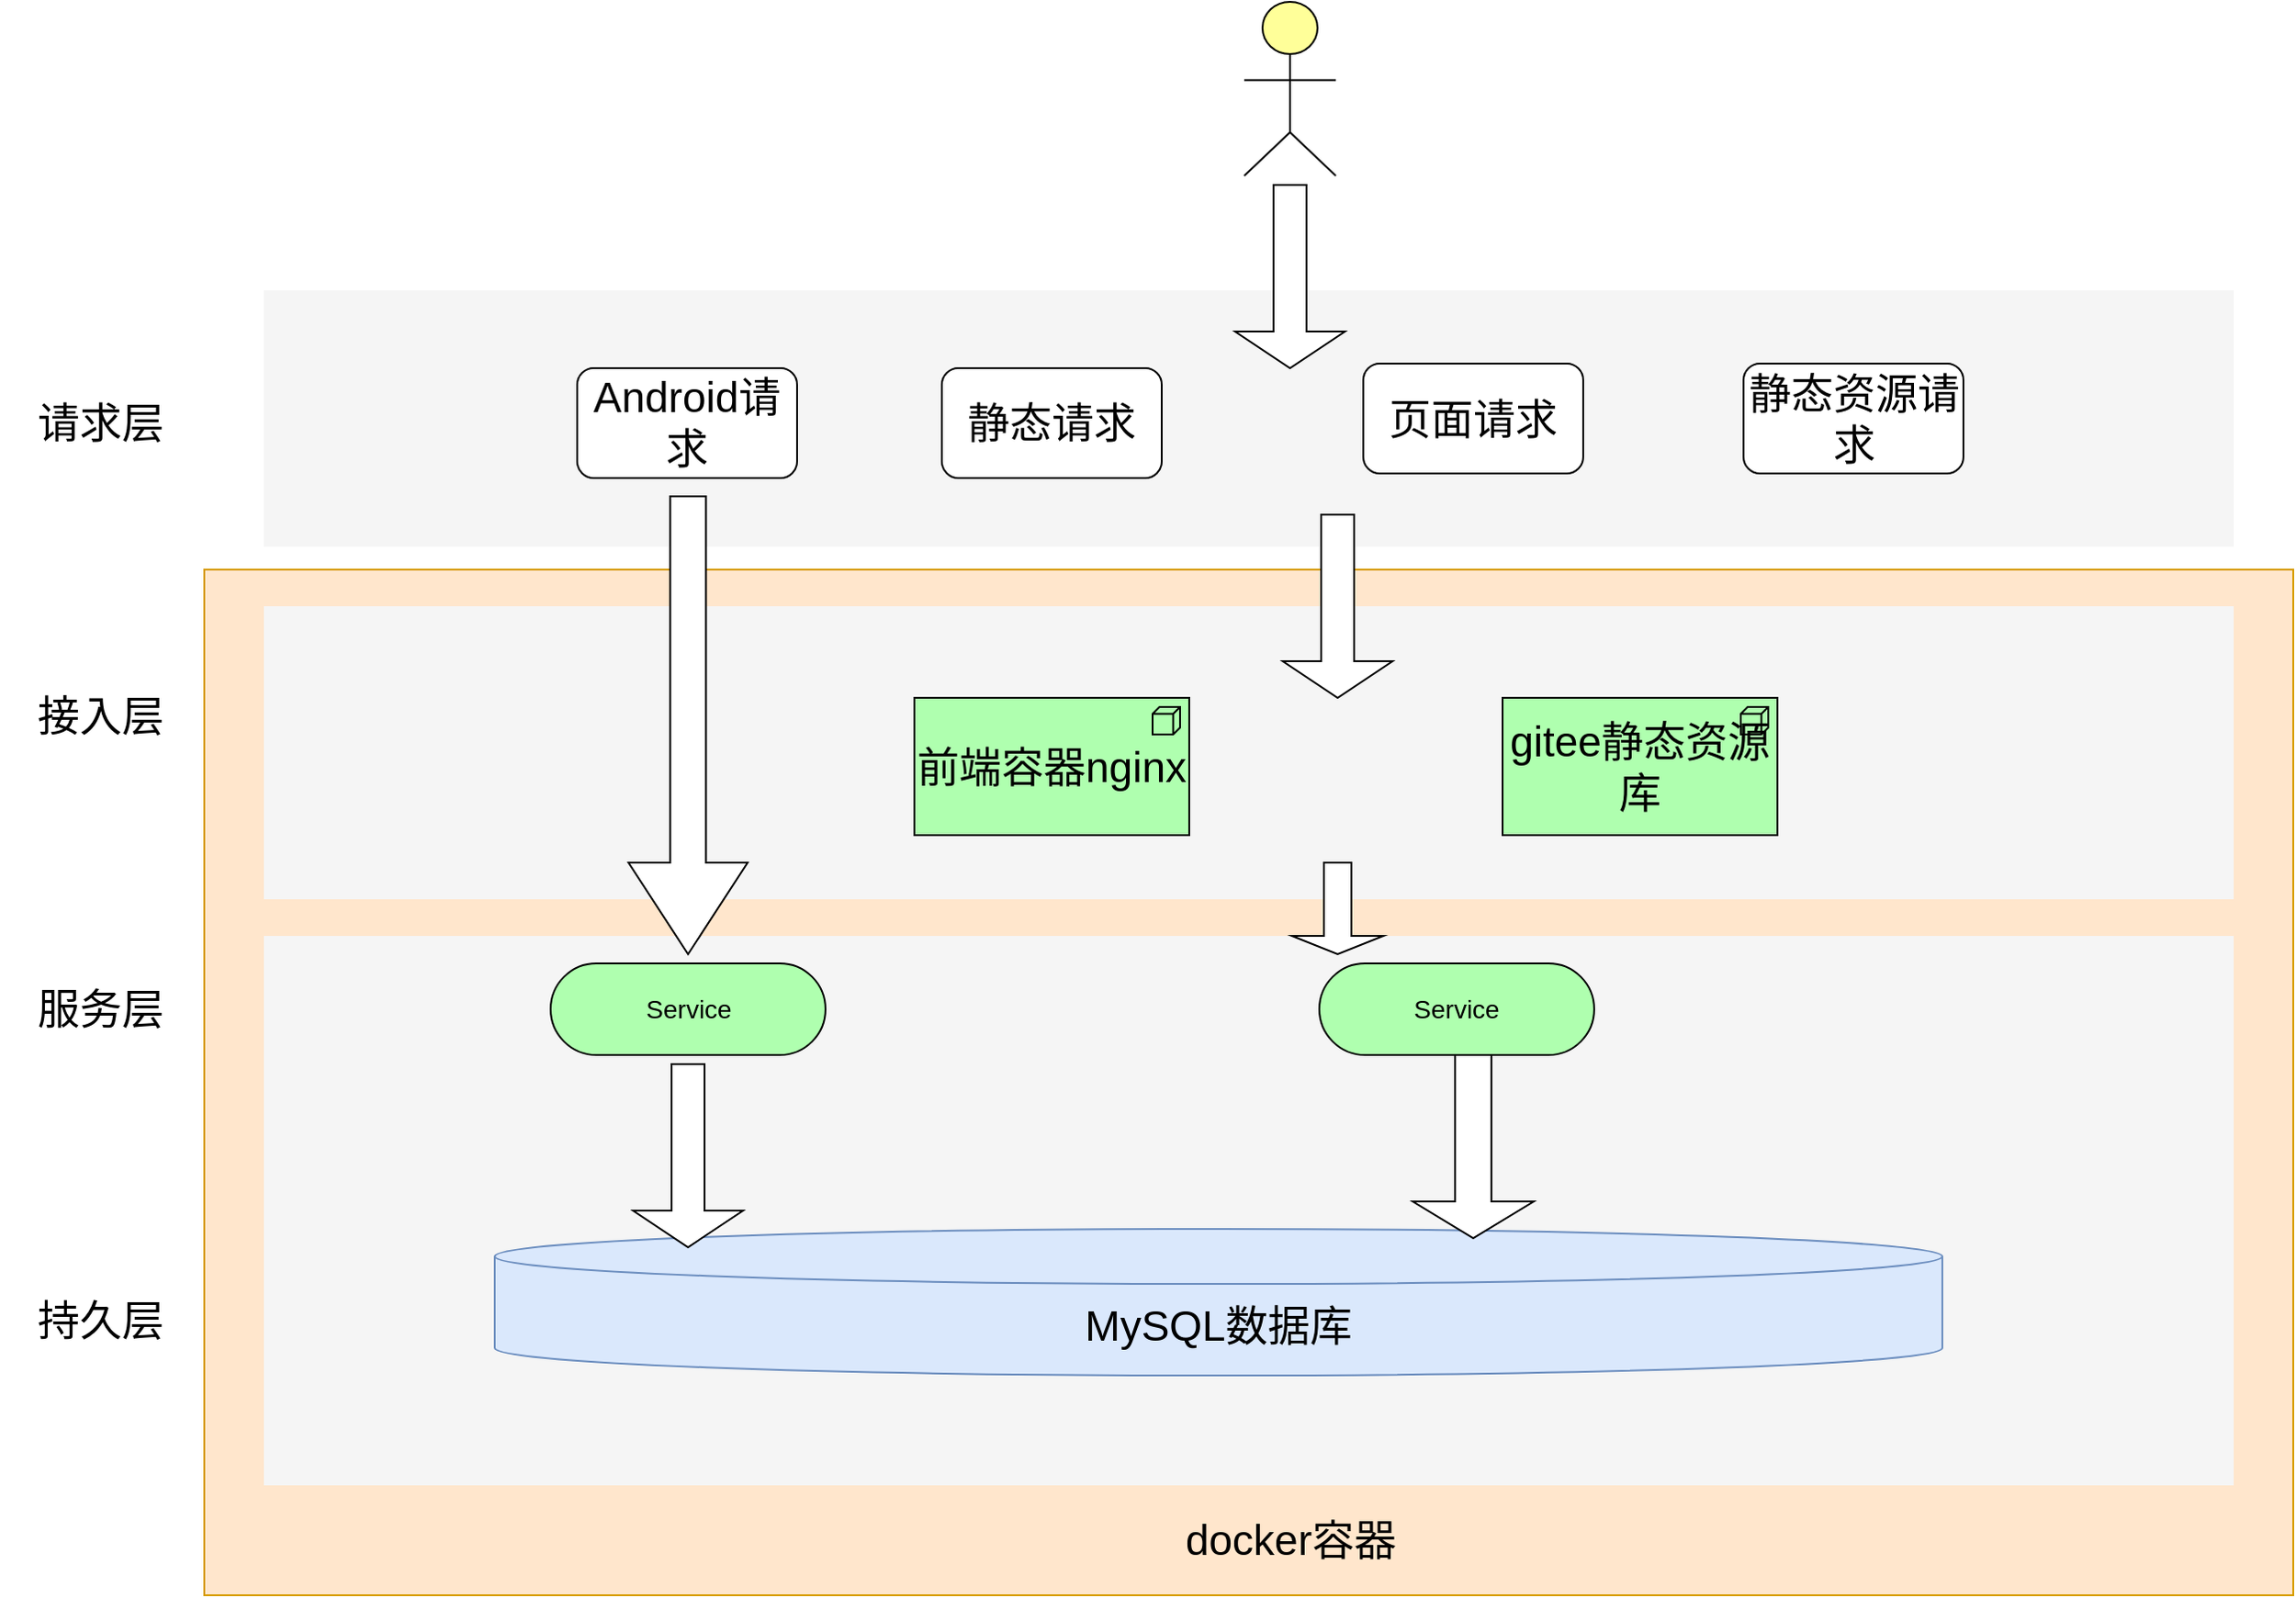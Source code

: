 <mxfile version="15.0.6" type="github">
  <diagram id="6I0OCvxSQrVGMHxT2VVA" name="Page-1">
    <mxGraphModel dx="1483" dy="947" grid="0" gridSize="10" guides="1" tooltips="1" connect="1" arrows="1" fold="1" page="0" pageScale="1" pageWidth="850" pageHeight="1100" math="0" shadow="0">
      <root>
        <mxCell id="0" />
        <mxCell id="1" parent="0" />
        <mxCell id="C_VwkHPd_0pC2DsPMbkn-27" value="" style="rounded=0;whiteSpace=wrap;html=1;shadow=0;glass=0;sketch=0;fontSize=23;fillColor=#ffe6cc;strokeColor=#d79b00;" vertex="1" parent="1">
          <mxGeometry x="161.5" y="480" width="1140" height="560" as="geometry" />
        </mxCell>
        <mxCell id="dKdSaXE48SgPbhcamS2K-30" value="" style="whiteSpace=wrap;html=1;strokeColor=none;strokeWidth=1;fillColor=#f5f5f5;fontSize=14;" parent="1" vertex="1">
          <mxGeometry x="194" y="680" width="1075" height="300" as="geometry" />
        </mxCell>
        <mxCell id="dKdSaXE48SgPbhcamS2K-31" value="" style="whiteSpace=wrap;html=1;strokeColor=none;strokeWidth=1;fillColor=#f5f5f5;fontSize=14;" parent="1" vertex="1">
          <mxGeometry x="194" y="500" width="1075" height="160" as="geometry" />
        </mxCell>
        <mxCell id="dKdSaXE48SgPbhcamS2K-32" value="" style="whiteSpace=wrap;html=1;strokeColor=none;strokeWidth=1;fillColor=#f5f5f5;fontSize=14;" parent="1" vertex="1">
          <mxGeometry x="194" y="327.5" width="1075" height="140" as="geometry" />
        </mxCell>
        <mxCell id="dKdSaXE48SgPbhcamS2K-40" value="Service" style="html=1;whiteSpace=wrap;fillColor=#AFFFAF;shape=mxgraph.archimate3.service;fontSize=14;" parent="1" vertex="1">
          <mxGeometry x="350.5" y="695" width="150" height="50" as="geometry" />
        </mxCell>
        <mxCell id="dKdSaXE48SgPbhcamS2K-45" value="Service" style="html=1;whiteSpace=wrap;fillColor=#AFFFAF;shape=mxgraph.archimate3.service;fontSize=14;" parent="1" vertex="1">
          <mxGeometry x="770" y="695" width="150" height="50" as="geometry" />
        </mxCell>
        <mxCell id="dKdSaXE48SgPbhcamS2K-62" value="" style="html=1;whiteSpace=wrap;fillColor=#ffff99;shape=mxgraph.archimate3.actor;fontSize=14;" parent="1" vertex="1">
          <mxGeometry x="729" y="170" width="50" height="95" as="geometry" />
        </mxCell>
        <mxCell id="C_VwkHPd_0pC2DsPMbkn-2" value="请求层" style="text;html=1;strokeColor=none;fillColor=none;align=center;verticalAlign=middle;whiteSpace=wrap;rounded=0;shadow=0;glass=0;sketch=0;fontSize=23;fontStyle=0" vertex="1" parent="1">
          <mxGeometry x="50" y="390" width="110" height="20" as="geometry" />
        </mxCell>
        <mxCell id="C_VwkHPd_0pC2DsPMbkn-3" value="接入层" style="text;html=1;strokeColor=none;fillColor=none;align=center;verticalAlign=middle;whiteSpace=wrap;rounded=0;shadow=0;glass=0;sketch=0;fontSize=23;" vertex="1" parent="1">
          <mxGeometry x="55" y="550" width="100" height="20" as="geometry" />
        </mxCell>
        <mxCell id="C_VwkHPd_0pC2DsPMbkn-4" value="服务层" style="text;html=1;strokeColor=none;fillColor=none;align=center;verticalAlign=middle;whiteSpace=wrap;rounded=0;shadow=0;glass=0;sketch=0;fontSize=23;" vertex="1" parent="1">
          <mxGeometry x="65" y="710" width="80" height="20" as="geometry" />
        </mxCell>
        <mxCell id="C_VwkHPd_0pC2DsPMbkn-5" value="持久层" style="text;html=1;strokeColor=none;fillColor=none;align=center;verticalAlign=middle;whiteSpace=wrap;rounded=0;shadow=0;glass=0;sketch=0;fontSize=23;" vertex="1" parent="1">
          <mxGeometry x="65" y="880" width="80" height="20" as="geometry" />
        </mxCell>
        <mxCell id="C_VwkHPd_0pC2DsPMbkn-6" value="Android请求" style="rounded=1;whiteSpace=wrap;html=1;shadow=0;glass=0;sketch=0;fontSize=23;" vertex="1" parent="1">
          <mxGeometry x="365" y="370" width="120" height="60" as="geometry" />
        </mxCell>
        <mxCell id="C_VwkHPd_0pC2DsPMbkn-7" value="静态请求" style="rounded=1;whiteSpace=wrap;html=1;shadow=0;glass=0;sketch=0;fontSize=23;" vertex="1" parent="1">
          <mxGeometry x="564" y="370" width="120" height="60" as="geometry" />
        </mxCell>
        <mxCell id="C_VwkHPd_0pC2DsPMbkn-8" value="页面请求" style="rounded=1;whiteSpace=wrap;html=1;shadow=0;glass=0;sketch=0;fontSize=23;" vertex="1" parent="1">
          <mxGeometry x="794" y="367.5" width="120" height="60" as="geometry" />
        </mxCell>
        <mxCell id="C_VwkHPd_0pC2DsPMbkn-9" value="静态资源请求" style="rounded=1;whiteSpace=wrap;html=1;shadow=0;glass=0;sketch=0;fontSize=23;" vertex="1" parent="1">
          <mxGeometry x="1001.5" y="367.5" width="120" height="60" as="geometry" />
        </mxCell>
        <mxCell id="C_VwkHPd_0pC2DsPMbkn-14" value="" style="shape=singleArrow;direction=south;whiteSpace=wrap;html=1;rounded=0;shadow=0;glass=0;sketch=0;fontSize=23;" vertex="1" parent="1">
          <mxGeometry x="724" y="270" width="60" height="100" as="geometry" />
        </mxCell>
        <mxCell id="C_VwkHPd_0pC2DsPMbkn-15" value="MySQL数据库" style="shape=cylinder3;whiteSpace=wrap;html=1;boundedLbl=1;backgroundOutline=1;size=15;rounded=0;shadow=0;glass=0;sketch=0;fontSize=23;fillColor=#dae8fc;strokeColor=#6c8ebf;" vertex="1" parent="1">
          <mxGeometry x="320" y="840" width="790" height="80" as="geometry" />
        </mxCell>
        <mxCell id="C_VwkHPd_0pC2DsPMbkn-19" value="" style="shape=singleArrow;direction=south;whiteSpace=wrap;html=1;rounded=0;shadow=0;glass=0;sketch=0;fontSize=23;" vertex="1" parent="1">
          <mxGeometry x="393" y="440" width="65" height="250" as="geometry" />
        </mxCell>
        <mxCell id="C_VwkHPd_0pC2DsPMbkn-20" value="前端容器nginx" style="html=1;outlineConnect=0;whiteSpace=wrap;fillColor=#AFFFAF;shape=mxgraph.archimate3.application;appType=node;archiType=square;rounded=0;shadow=0;glass=0;sketch=0;fontSize=23;" vertex="1" parent="1">
          <mxGeometry x="549" y="550" width="150" height="75" as="geometry" />
        </mxCell>
        <mxCell id="C_VwkHPd_0pC2DsPMbkn-21" value="gitee静态资源库" style="html=1;outlineConnect=0;whiteSpace=wrap;fillColor=#AFFFAF;shape=mxgraph.archimate3.application;appType=node;archiType=square;rounded=0;shadow=0;glass=0;sketch=0;fontSize=23;" vertex="1" parent="1">
          <mxGeometry x="870" y="550" width="150" height="75" as="geometry" />
        </mxCell>
        <mxCell id="C_VwkHPd_0pC2DsPMbkn-22" value="" style="shape=singleArrow;direction=south;whiteSpace=wrap;html=1;rounded=0;shadow=0;glass=0;sketch=0;fontSize=23;" vertex="1" parent="1">
          <mxGeometry x="750" y="450" width="60" height="100" as="geometry" />
        </mxCell>
        <mxCell id="C_VwkHPd_0pC2DsPMbkn-23" value="" style="shape=singleArrow;direction=south;whiteSpace=wrap;html=1;rounded=0;shadow=0;glass=0;sketch=0;fontSize=23;" vertex="1" parent="1">
          <mxGeometry x="755" y="640" width="50" height="50" as="geometry" />
        </mxCell>
        <mxCell id="C_VwkHPd_0pC2DsPMbkn-24" value="" style="shape=singleArrow;direction=south;whiteSpace=wrap;html=1;rounded=0;shadow=0;glass=0;sketch=0;fontSize=23;" vertex="1" parent="1">
          <mxGeometry x="821" y="745" width="66" height="100" as="geometry" />
        </mxCell>
        <mxCell id="C_VwkHPd_0pC2DsPMbkn-25" value="" style="shape=singleArrow;direction=south;whiteSpace=wrap;html=1;rounded=0;shadow=0;glass=0;sketch=0;fontSize=23;" vertex="1" parent="1">
          <mxGeometry x="395.5" y="750" width="60" height="100" as="geometry" />
        </mxCell>
        <mxCell id="C_VwkHPd_0pC2DsPMbkn-28" value="docker容器" style="text;html=1;strokeColor=none;fillColor=none;align=center;verticalAlign=middle;whiteSpace=wrap;rounded=0;shadow=0;glass=0;sketch=0;fontSize=23;" vertex="1" parent="1">
          <mxGeometry x="681.5" y="1000" width="145" height="20" as="geometry" />
        </mxCell>
      </root>
    </mxGraphModel>
  </diagram>
</mxfile>
